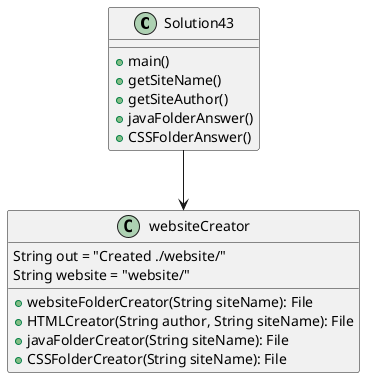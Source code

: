 @startuml
class Solution43{
+main()
+getSiteName()
+getSiteAuthor()
+javaFolderAnswer()
+CSSFolderAnswer()
}

class websiteCreator{
String out = "Created ./website/"
String website = "website/"

+websiteFolderCreator(String siteName): File
+HTMLCreator(String author, String siteName): File
+javaFolderCreator(String siteName): File
+CSSFolderCreator(String siteName): File
}
Solution43 --> websiteCreator
@enduml